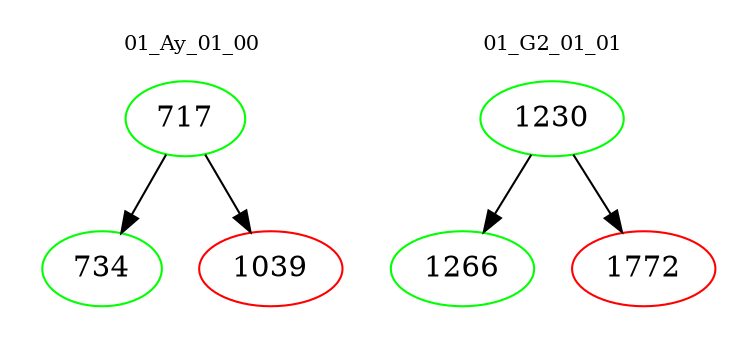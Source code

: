 digraph{
subgraph cluster_0 {
color = white
label = "01_Ay_01_00";
fontsize=10;
T0_717 [label="717", color="green"]
T0_717 -> T0_734 [color="black"]
T0_734 [label="734", color="green"]
T0_717 -> T0_1039 [color="black"]
T0_1039 [label="1039", color="red"]
}
subgraph cluster_1 {
color = white
label = "01_G2_01_01";
fontsize=10;
T1_1230 [label="1230", color="green"]
T1_1230 -> T1_1266 [color="black"]
T1_1266 [label="1266", color="green"]
T1_1230 -> T1_1772 [color="black"]
T1_1772 [label="1772", color="red"]
}
}
